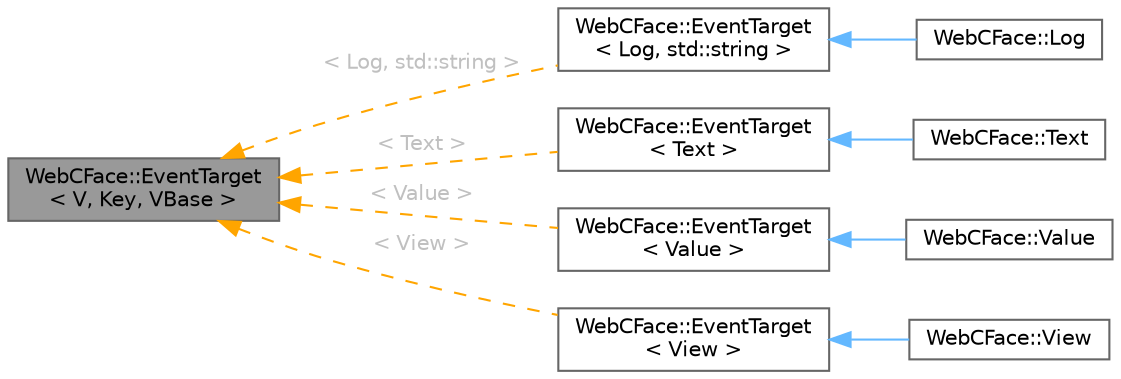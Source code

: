 digraph "WebCFace::EventTarget&lt; V, Key, VBase &gt;"
{
 // LATEX_PDF_SIZE
  bgcolor="transparent";
  edge [fontname=Helvetica,fontsize=10,labelfontname=Helvetica,labelfontsize=10];
  node [fontname=Helvetica,fontsize=10,shape=box,height=0.2,width=0.4];
  rankdir="LR";
  Node1 [id="Node000001",label="WebCFace::EventTarget\l\< V, Key, VBase \>",height=0.2,width=0.4,color="gray40", fillcolor="grey60", style="filled", fontcolor="black",tooltip="イベントを表し、コールバックの追加や削除ができるクラス、eventpp::EventQueueのラッパー"];
  Node1 -> Node2 [id="edge1_Node000001_Node000002",dir="back",color="orange",style="dashed",tooltip=" ",label=" \< Log, std::string \>",fontcolor="grey" ];
  Node2 [id="Node000002",label="WebCFace::EventTarget\l\< Log, std::string \>",height=0.2,width=0.4,color="gray40", fillcolor="white", style="filled",URL="$classWebCFace_1_1EventTarget.html",tooltip=" "];
  Node2 -> Node3 [id="edge2_Node000002_Node000003",dir="back",color="steelblue1",style="solid",tooltip=" "];
  Node3 [id="Node000003",label="WebCFace::Log",height=0.2,width=0.4,color="gray40", fillcolor="white", style="filled",URL="$classWebCFace_1_1Log.html",tooltip=" "];
  Node1 -> Node4 [id="edge3_Node000001_Node000004",dir="back",color="orange",style="dashed",tooltip=" ",label=" \< Text \>",fontcolor="grey" ];
  Node4 [id="Node000004",label="WebCFace::EventTarget\l\< Text \>",height=0.2,width=0.4,color="gray40", fillcolor="white", style="filled",URL="$classWebCFace_1_1EventTarget.html",tooltip=" "];
  Node4 -> Node5 [id="edge4_Node000004_Node000005",dir="back",color="steelblue1",style="solid",tooltip=" "];
  Node5 [id="Node000005",label="WebCFace::Text",height=0.2,width=0.4,color="gray40", fillcolor="white", style="filled",URL="$classWebCFace_1_1Text.html",tooltip="文字列の送受信データを表すクラス"];
  Node1 -> Node6 [id="edge5_Node000001_Node000006",dir="back",color="orange",style="dashed",tooltip=" ",label=" \< Value \>",fontcolor="grey" ];
  Node6 [id="Node000006",label="WebCFace::EventTarget\l\< Value \>",height=0.2,width=0.4,color="gray40", fillcolor="white", style="filled",URL="$classWebCFace_1_1EventTarget.html",tooltip=" "];
  Node6 -> Node7 [id="edge6_Node000006_Node000007",dir="back",color="steelblue1",style="solid",tooltip=" "];
  Node7 [id="Node000007",label="WebCFace::Value",height=0.2,width=0.4,color="gray40", fillcolor="white", style="filled",URL="$classWebCFace_1_1Value.html",tooltip="実数値またはその配列の送受信データを表すクラス"];
  Node1 -> Node8 [id="edge7_Node000001_Node000008",dir="back",color="orange",style="dashed",tooltip=" ",label=" \< View \>",fontcolor="grey" ];
  Node8 [id="Node000008",label="WebCFace::EventTarget\l\< View \>",height=0.2,width=0.4,color="gray40", fillcolor="white", style="filled",URL="$classWebCFace_1_1EventTarget.html",tooltip=" "];
  Node8 -> Node9 [id="edge8_Node000008_Node000009",dir="back",color="steelblue1",style="solid",tooltip=" "];
  Node9 [id="Node000009",label="WebCFace::View",height=0.2,width=0.4,color="gray40", fillcolor="white", style="filled",URL="$classWebCFace_1_1View.html",tooltip="Viewの送受信データを表すクラス"];
}
